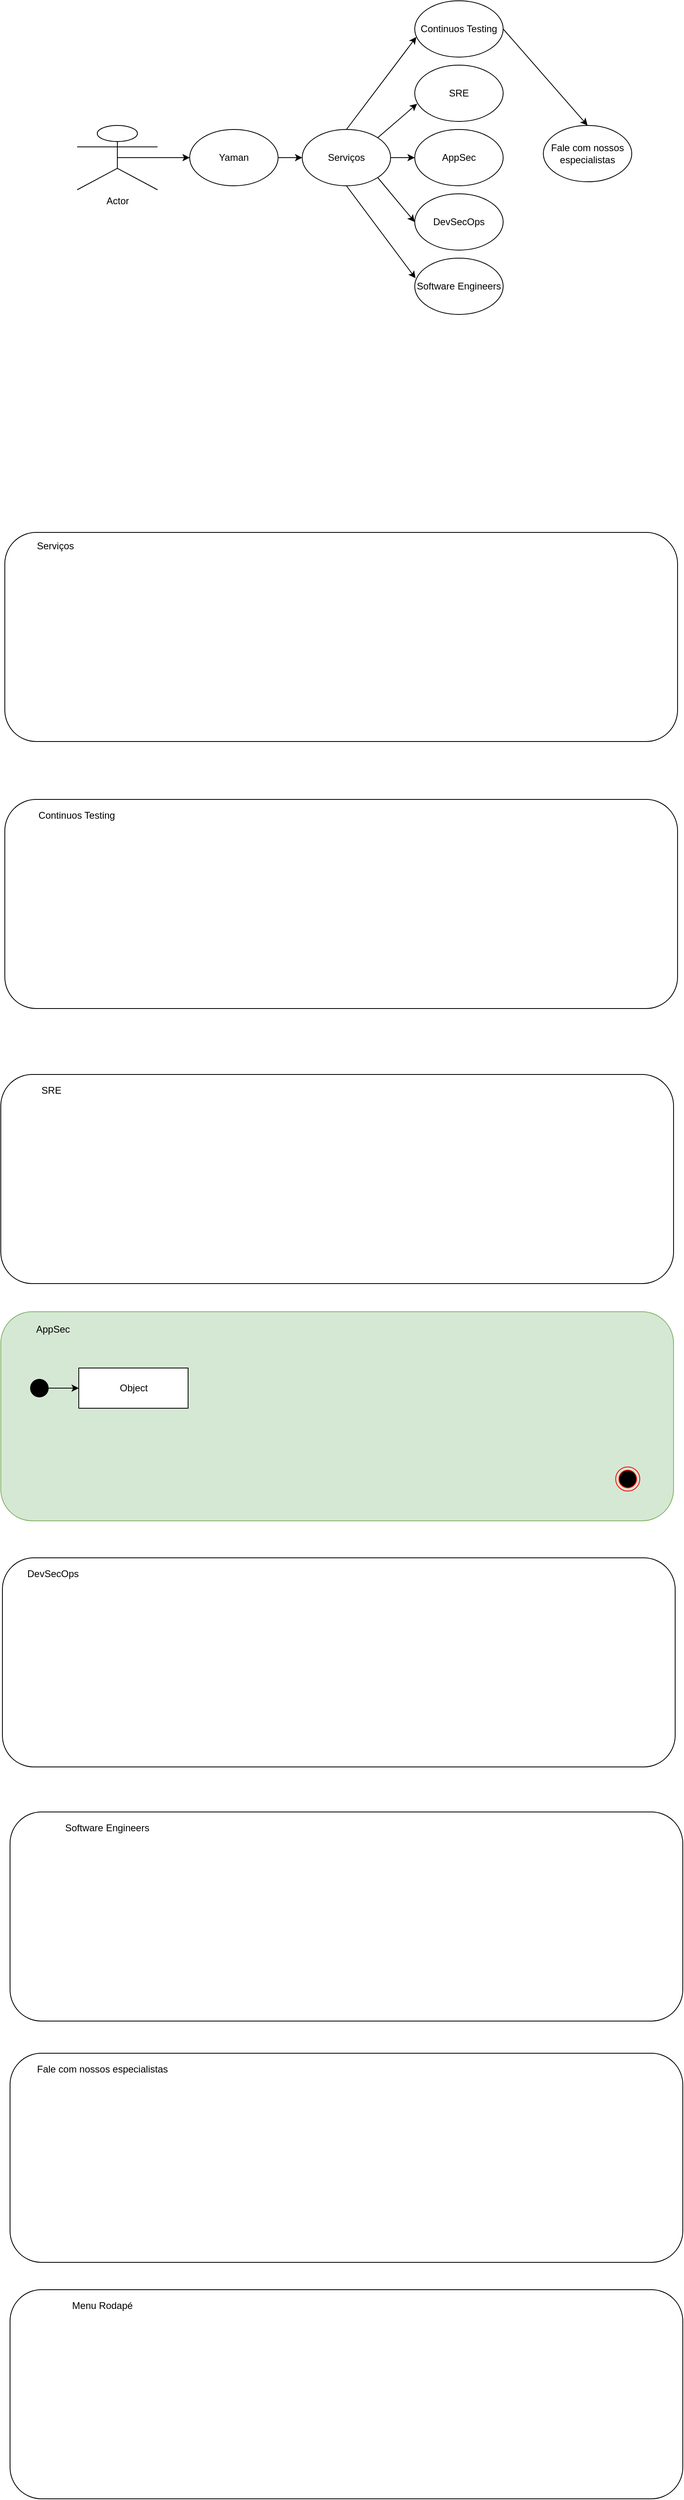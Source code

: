 <mxfile version="14.5.0" type="github">
  <diagram id="YpkhJxXbhVLvgbfbjZGf" name="Page-1">
    <mxGraphModel dx="852" dy="473" grid="0" gridSize="10" guides="1" tooltips="1" connect="1" arrows="1" fold="1" page="1" pageScale="1" pageWidth="1654" pageHeight="1169" math="0" shadow="0">
      <root>
        <mxCell id="0" />
        <mxCell id="1" parent="0" />
        <mxCell id="ihm3AJdE8n84Boce-SHu-13" style="edgeStyle=none;rounded=0;orthogonalLoop=1;jettySize=auto;html=1;exitX=0.5;exitY=0.5;exitDx=0;exitDy=0;exitPerimeter=0;entryX=0;entryY=0.5;entryDx=0;entryDy=0;" edge="1" parent="1" source="ihm3AJdE8n84Boce-SHu-1" target="ihm3AJdE8n84Boce-SHu-2">
          <mxGeometry relative="1" as="geometry" />
        </mxCell>
        <mxCell id="ihm3AJdE8n84Boce-SHu-1" value="Actor" style="shape=umlActor;verticalLabelPosition=bottom;verticalAlign=top;html=1;outlineConnect=0;" vertex="1" parent="1">
          <mxGeometry x="110" y="155" width="100" height="80" as="geometry" />
        </mxCell>
        <mxCell id="ihm3AJdE8n84Boce-SHu-14" style="edgeStyle=none;rounded=0;orthogonalLoop=1;jettySize=auto;html=1;exitX=1;exitY=0.5;exitDx=0;exitDy=0;entryX=0;entryY=0.5;entryDx=0;entryDy=0;" edge="1" parent="1" source="ihm3AJdE8n84Boce-SHu-2" target="ihm3AJdE8n84Boce-SHu-3">
          <mxGeometry relative="1" as="geometry" />
        </mxCell>
        <mxCell id="ihm3AJdE8n84Boce-SHu-2" value="Yaman" style="ellipse;whiteSpace=wrap;html=1;" vertex="1" parent="1">
          <mxGeometry x="250" y="160" width="110" height="70" as="geometry" />
        </mxCell>
        <mxCell id="ihm3AJdE8n84Boce-SHu-15" style="edgeStyle=none;rounded=0;orthogonalLoop=1;jettySize=auto;html=1;exitX=0.5;exitY=0;exitDx=0;exitDy=0;entryX=0.018;entryY=0.643;entryDx=0;entryDy=0;entryPerimeter=0;" edge="1" parent="1" source="ihm3AJdE8n84Boce-SHu-3" target="ihm3AJdE8n84Boce-SHu-4">
          <mxGeometry relative="1" as="geometry" />
        </mxCell>
        <mxCell id="ihm3AJdE8n84Boce-SHu-16" style="edgeStyle=none;rounded=0;orthogonalLoop=1;jettySize=auto;html=1;exitX=1;exitY=0;exitDx=0;exitDy=0;entryX=0.027;entryY=0.686;entryDx=0;entryDy=0;entryPerimeter=0;" edge="1" parent="1" source="ihm3AJdE8n84Boce-SHu-3" target="ihm3AJdE8n84Boce-SHu-5">
          <mxGeometry relative="1" as="geometry" />
        </mxCell>
        <mxCell id="ihm3AJdE8n84Boce-SHu-17" style="edgeStyle=none;rounded=0;orthogonalLoop=1;jettySize=auto;html=1;exitX=1;exitY=0.5;exitDx=0;exitDy=0;entryX=0;entryY=0.5;entryDx=0;entryDy=0;" edge="1" parent="1" source="ihm3AJdE8n84Boce-SHu-3" target="ihm3AJdE8n84Boce-SHu-6">
          <mxGeometry relative="1" as="geometry" />
        </mxCell>
        <mxCell id="ihm3AJdE8n84Boce-SHu-20" style="edgeStyle=none;rounded=0;orthogonalLoop=1;jettySize=auto;html=1;exitX=1;exitY=1;exitDx=0;exitDy=0;entryX=0;entryY=0.5;entryDx=0;entryDy=0;" edge="1" parent="1" source="ihm3AJdE8n84Boce-SHu-3" target="ihm3AJdE8n84Boce-SHu-8">
          <mxGeometry relative="1" as="geometry" />
        </mxCell>
        <mxCell id="ihm3AJdE8n84Boce-SHu-21" style="edgeStyle=none;rounded=0;orthogonalLoop=1;jettySize=auto;html=1;exitX=0.5;exitY=1;exitDx=0;exitDy=0;entryX=0.009;entryY=0.357;entryDx=0;entryDy=0;entryPerimeter=0;" edge="1" parent="1" source="ihm3AJdE8n84Boce-SHu-3" target="ihm3AJdE8n84Boce-SHu-9">
          <mxGeometry relative="1" as="geometry" />
        </mxCell>
        <mxCell id="ihm3AJdE8n84Boce-SHu-3" value="Serviços" style="ellipse;whiteSpace=wrap;html=1;" vertex="1" parent="1">
          <mxGeometry x="390" y="160" width="110" height="70" as="geometry" />
        </mxCell>
        <mxCell id="ihm3AJdE8n84Boce-SHu-19" style="edgeStyle=none;rounded=0;orthogonalLoop=1;jettySize=auto;html=1;exitX=1;exitY=0.5;exitDx=0;exitDy=0;entryX=0.5;entryY=0;entryDx=0;entryDy=0;" edge="1" parent="1" source="ihm3AJdE8n84Boce-SHu-4" target="ihm3AJdE8n84Boce-SHu-12">
          <mxGeometry relative="1" as="geometry" />
        </mxCell>
        <mxCell id="ihm3AJdE8n84Boce-SHu-4" value="Continuos Testing" style="ellipse;whiteSpace=wrap;html=1;" vertex="1" parent="1">
          <mxGeometry x="530" width="110" height="70" as="geometry" />
        </mxCell>
        <mxCell id="ihm3AJdE8n84Boce-SHu-5" value="SRE" style="ellipse;whiteSpace=wrap;html=1;" vertex="1" parent="1">
          <mxGeometry x="530" y="80" width="110" height="70" as="geometry" />
        </mxCell>
        <mxCell id="ihm3AJdE8n84Boce-SHu-6" value="AppSec" style="ellipse;whiteSpace=wrap;html=1;" vertex="1" parent="1">
          <mxGeometry x="530" y="160" width="110" height="70" as="geometry" />
        </mxCell>
        <mxCell id="ihm3AJdE8n84Boce-SHu-8" value="DevSecOps" style="ellipse;whiteSpace=wrap;html=1;" vertex="1" parent="1">
          <mxGeometry x="530" y="240" width="110" height="70" as="geometry" />
        </mxCell>
        <mxCell id="ihm3AJdE8n84Boce-SHu-9" value="Software Engineers" style="ellipse;whiteSpace=wrap;html=1;" vertex="1" parent="1">
          <mxGeometry x="530" y="320" width="110" height="70" as="geometry" />
        </mxCell>
        <mxCell id="ihm3AJdE8n84Boce-SHu-12" value="Fale com nossos especialistas" style="ellipse;whiteSpace=wrap;html=1;" vertex="1" parent="1">
          <mxGeometry x="690" y="155" width="110" height="70" as="geometry" />
        </mxCell>
        <mxCell id="ihm3AJdE8n84Boce-SHu-23" value="" style="rounded=1;whiteSpace=wrap;html=1;" vertex="1" parent="1">
          <mxGeometry x="20" y="993" width="837" height="260" as="geometry" />
        </mxCell>
        <mxCell id="ihm3AJdE8n84Boce-SHu-24" value="Continuos Testing" style="text;html=1;strokeColor=none;fillColor=none;align=center;verticalAlign=middle;whiteSpace=wrap;rounded=0;" vertex="1" parent="1">
          <mxGeometry x="51" y="1003" width="117" height="20" as="geometry" />
        </mxCell>
        <mxCell id="ihm3AJdE8n84Boce-SHu-25" value="" style="rounded=1;whiteSpace=wrap;html=1;" vertex="1" parent="1">
          <mxGeometry x="20" y="661" width="837" height="260" as="geometry" />
        </mxCell>
        <mxCell id="ihm3AJdE8n84Boce-SHu-26" value="Serviços" style="text;html=1;strokeColor=none;fillColor=none;align=center;verticalAlign=middle;whiteSpace=wrap;rounded=0;" vertex="1" parent="1">
          <mxGeometry x="51" y="668" width="64" height="20" as="geometry" />
        </mxCell>
        <mxCell id="ihm3AJdE8n84Boce-SHu-27" value="" style="rounded=1;whiteSpace=wrap;html=1;" vertex="1" parent="1">
          <mxGeometry x="15" y="1335" width="837" height="260" as="geometry" />
        </mxCell>
        <mxCell id="ihm3AJdE8n84Boce-SHu-28" value="SRE" style="text;html=1;strokeColor=none;fillColor=none;align=center;verticalAlign=middle;whiteSpace=wrap;rounded=0;" vertex="1" parent="1">
          <mxGeometry x="46" y="1345" width="64" height="20" as="geometry" />
        </mxCell>
        <mxCell id="ihm3AJdE8n84Boce-SHu-33" value="" style="rounded=1;whiteSpace=wrap;html=1;fillColor=#d5e8d4;strokeColor=#82b366;" vertex="1" parent="1">
          <mxGeometry x="15" y="1630" width="837" height="260" as="geometry" />
        </mxCell>
        <mxCell id="ihm3AJdE8n84Boce-SHu-34" value="AppSec" style="text;html=1;strokeColor=none;fillColor=none;align=center;verticalAlign=middle;whiteSpace=wrap;rounded=0;" vertex="1" parent="1">
          <mxGeometry x="48" y="1642" width="64" height="20" as="geometry" />
        </mxCell>
        <mxCell id="ihm3AJdE8n84Boce-SHu-35" value="" style="rounded=1;whiteSpace=wrap;html=1;" vertex="1" parent="1">
          <mxGeometry x="17" y="1936" width="837" height="260" as="geometry" />
        </mxCell>
        <mxCell id="ihm3AJdE8n84Boce-SHu-36" value="DevSecOps" style="text;html=1;strokeColor=none;fillColor=none;align=center;verticalAlign=middle;whiteSpace=wrap;rounded=0;" vertex="1" parent="1">
          <mxGeometry x="48" y="1946" width="64" height="20" as="geometry" />
        </mxCell>
        <mxCell id="ihm3AJdE8n84Boce-SHu-37" value="" style="rounded=1;whiteSpace=wrap;html=1;" vertex="1" parent="1">
          <mxGeometry x="26.5" y="2252" width="837" height="260" as="geometry" />
        </mxCell>
        <mxCell id="ihm3AJdE8n84Boce-SHu-38" value="Software Engineers" style="text;html=1;strokeColor=none;fillColor=none;align=center;verticalAlign=middle;whiteSpace=wrap;rounded=0;" vertex="1" parent="1">
          <mxGeometry x="57.5" y="2262" width="178.5" height="20" as="geometry" />
        </mxCell>
        <mxCell id="ihm3AJdE8n84Boce-SHu-39" value="" style="rounded=1;whiteSpace=wrap;html=1;" vertex="1" parent="1">
          <mxGeometry x="26.5" y="2552" width="837" height="260" as="geometry" />
        </mxCell>
        <mxCell id="ihm3AJdE8n84Boce-SHu-40" value="Fale com nossos especialistas" style="text;html=1;strokeColor=none;fillColor=none;align=center;verticalAlign=middle;whiteSpace=wrap;rounded=0;" vertex="1" parent="1">
          <mxGeometry x="57.5" y="2562" width="166.5" height="20" as="geometry" />
        </mxCell>
        <mxCell id="ihm3AJdE8n84Boce-SHu-41" value="" style="rounded=1;whiteSpace=wrap;html=1;" vertex="1" parent="1">
          <mxGeometry x="26.5" y="2846" width="837" height="260" as="geometry" />
        </mxCell>
        <mxCell id="ihm3AJdE8n84Boce-SHu-42" value="Menu Rodapé" style="text;html=1;strokeColor=none;fillColor=none;align=center;verticalAlign=middle;whiteSpace=wrap;rounded=0;" vertex="1" parent="1">
          <mxGeometry x="57.5" y="2856" width="166.5" height="20" as="geometry" />
        </mxCell>
        <mxCell id="ihm3AJdE8n84Boce-SHu-50" style="edgeStyle=none;rounded=0;orthogonalLoop=1;jettySize=auto;html=1;startArrow=none;startFill=0;strokeColor=#000000;" edge="1" parent="1" target="ihm3AJdE8n84Boce-SHu-47">
          <mxGeometry relative="1" as="geometry">
            <mxPoint x="71" y="1725" as="sourcePoint" />
          </mxGeometry>
        </mxCell>
        <mxCell id="ihm3AJdE8n84Boce-SHu-43" value="" style="ellipse;html=1;shape=startState;fillColor=#000000;" vertex="1" parent="1">
          <mxGeometry x="48" y="1710" width="30" height="30" as="geometry" />
        </mxCell>
        <mxCell id="ihm3AJdE8n84Boce-SHu-47" value="Object" style="html=1;strokeColor=#000000;" vertex="1" parent="1">
          <mxGeometry x="112" y="1700" width="136" height="50" as="geometry" />
        </mxCell>
        <mxCell id="ihm3AJdE8n84Boce-SHu-51" value="" style="ellipse;html=1;shape=endState;fillColor=#000000;strokeColor=#ff0000;" vertex="1" parent="1">
          <mxGeometry x="780" y="1823" width="30" height="30" as="geometry" />
        </mxCell>
      </root>
    </mxGraphModel>
  </diagram>
</mxfile>
